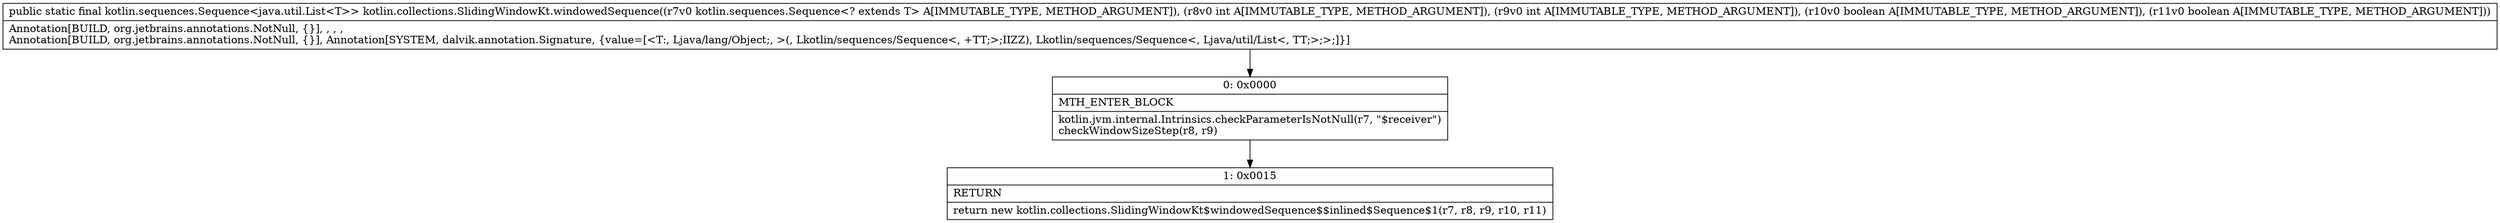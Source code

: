digraph "CFG forkotlin.collections.SlidingWindowKt.windowedSequence(Lkotlin\/sequences\/Sequence;IIZZ)Lkotlin\/sequences\/Sequence;" {
Node_0 [shape=record,label="{0\:\ 0x0000|MTH_ENTER_BLOCK\l|kotlin.jvm.internal.Intrinsics.checkParameterIsNotNull(r7, \"$receiver\")\lcheckWindowSizeStep(r8, r9)\l}"];
Node_1 [shape=record,label="{1\:\ 0x0015|RETURN\l|return new kotlin.collections.SlidingWindowKt$windowedSequence$$inlined$Sequence$1(r7, r8, r9, r10, r11)\l}"];
MethodNode[shape=record,label="{public static final kotlin.sequences.Sequence\<java.util.List\<T\>\> kotlin.collections.SlidingWindowKt.windowedSequence((r7v0 kotlin.sequences.Sequence\<? extends T\> A[IMMUTABLE_TYPE, METHOD_ARGUMENT]), (r8v0 int A[IMMUTABLE_TYPE, METHOD_ARGUMENT]), (r9v0 int A[IMMUTABLE_TYPE, METHOD_ARGUMENT]), (r10v0 boolean A[IMMUTABLE_TYPE, METHOD_ARGUMENT]), (r11v0 boolean A[IMMUTABLE_TYPE, METHOD_ARGUMENT]))  | Annotation[BUILD, org.jetbrains.annotations.NotNull, \{\}], , , , \lAnnotation[BUILD, org.jetbrains.annotations.NotNull, \{\}], Annotation[SYSTEM, dalvik.annotation.Signature, \{value=[\<T:, Ljava\/lang\/Object;, \>(, Lkotlin\/sequences\/Sequence\<, +TT;\>;IIZZ), Lkotlin\/sequences\/Sequence\<, Ljava\/util\/List\<, TT;\>;\>;]\}]\l}"];
MethodNode -> Node_0;
Node_0 -> Node_1;
}

